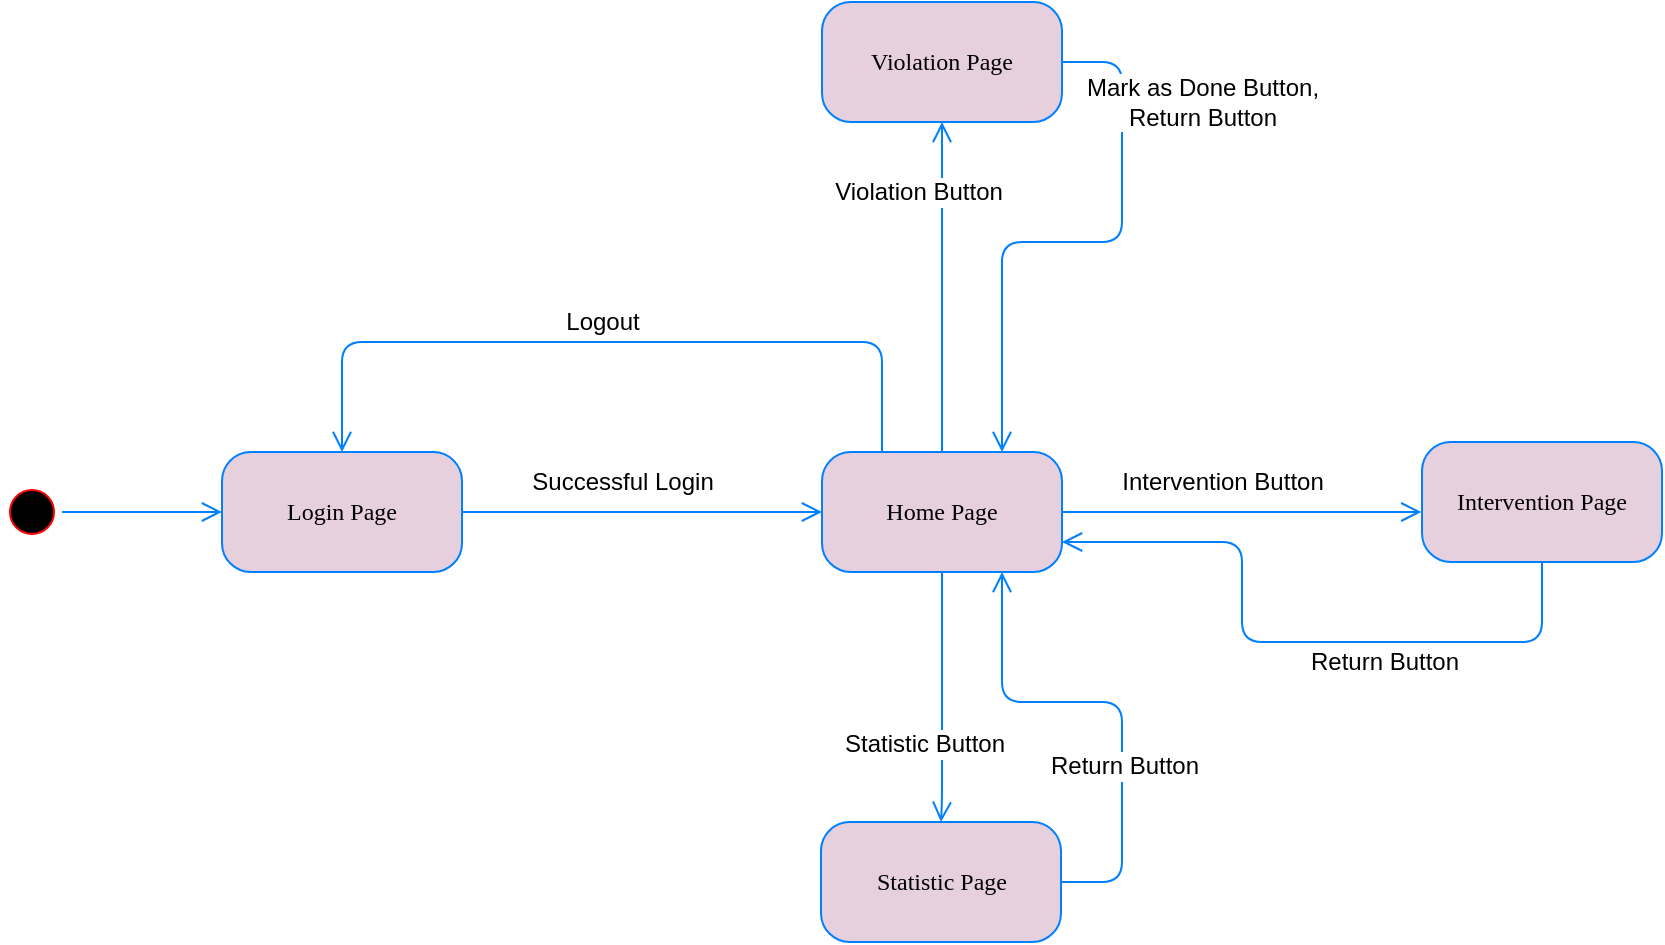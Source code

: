<mxfile version="12.3.6" type="device" pages="1"><diagram name="Page-1" id="58cdce13-f638-feb5-8d6f-7d28b1aa9fa0"><mxGraphModel dx="1707" dy="650" grid="1" gridSize="10" guides="1" tooltips="1" connect="1" arrows="1" fold="1" page="1" pageScale="1" pageWidth="1100" pageHeight="850" background="#ffffff" math="0" shadow="0"><root><mxCell id="0"/><mxCell id="1" parent="0"/><mxCell id="382b91b5511bd0f7-1" value="" style="ellipse;html=1;shape=startState;fillColor=#000000;strokeColor=#ff0000;rounded=1;shadow=0;comic=0;labelBackgroundColor=none;fontFamily=Verdana;fontSize=12;fontColor=#000000;align=center;direction=south;" parent="1" vertex="1"><mxGeometry x="80" y="340" width="30" height="30" as="geometry"/></mxCell><mxCell id="382b91b5511bd0f7-6" value="Login Page" style="rounded=1;whiteSpace=wrap;html=1;arcSize=24;fillColor=#E6D0DE;strokeColor=#007FFF;shadow=0;comic=0;labelBackgroundColor=none;fontFamily=Verdana;fontSize=12;fontColor=#000000;align=center;" parent="1" vertex="1"><mxGeometry x="190" y="325" width="120" height="60" as="geometry"/></mxCell><mxCell id="2a3bc250acf0617d-9" style="edgeStyle=orthogonalEdgeStyle;html=1;labelBackgroundColor=none;endArrow=open;endSize=8;strokeColor=#007FFF;fontFamily=Verdana;fontSize=12;align=left;" parent="1" source="382b91b5511bd0f7-1" target="382b91b5511bd0f7-6" edge="1"><mxGeometry relative="1" as="geometry"><Array as="points"><mxPoint x="130" y="355"/><mxPoint x="130" y="355"/></Array></mxGeometry></mxCell><mxCell id="po5_leEjDLQcK-4Mrb4e-5" value="Home Page" style="rounded=1;whiteSpace=wrap;html=1;arcSize=24;fillColor=#E6D0DE;strokeColor=#007FFF;shadow=0;comic=0;labelBackgroundColor=none;fontFamily=Verdana;fontSize=12;fontColor=#000000;align=center;" parent="1" vertex="1"><mxGeometry x="490" y="325" width="120" height="60" as="geometry"/></mxCell><mxCell id="po5_leEjDLQcK-4Mrb4e-6" style="edgeStyle=orthogonalEdgeStyle;html=1;labelBackgroundColor=none;endArrow=open;endSize=8;strokeColor=#007FFF;fontFamily=Verdana;fontSize=12;align=left;entryX=0;entryY=0.5;entryDx=0;entryDy=0;exitX=1;exitY=0.5;exitDx=0;exitDy=0;" parent="1" source="382b91b5511bd0f7-6" target="po5_leEjDLQcK-4Mrb4e-5" edge="1"><mxGeometry relative="1" as="geometry"><mxPoint x="350" y="375" as="sourcePoint"/><mxPoint x="200" y="365" as="targetPoint"/></mxGeometry></mxCell><mxCell id="po5_leEjDLQcK-4Mrb4e-13" value="Successful Login" style="text;html=1;resizable=0;points=[];align=center;verticalAlign=middle;labelBackgroundColor=#ffffff;" parent="po5_leEjDLQcK-4Mrb4e-6" vertex="1" connectable="0"><mxGeometry x="0.339" relative="1" as="geometry"><mxPoint x="-40.5" y="-15" as="offset"/></mxGeometry></mxCell><mxCell id="po5_leEjDLQcK-4Mrb4e-10" style="edgeStyle=orthogonalEdgeStyle;html=1;labelBackgroundColor=none;endArrow=open;endSize=8;strokeColor=#007FFF;fontFamily=Verdana;fontSize=12;align=left;entryX=0.5;entryY=0;entryDx=0;entryDy=0;exitX=0.25;exitY=0;exitDx=0;exitDy=0;" parent="1" source="po5_leEjDLQcK-4Mrb4e-5" target="382b91b5511bd0f7-6" edge="1"><mxGeometry relative="1" as="geometry"><mxPoint x="309.667" y="190" as="sourcePoint"/><mxPoint x="450" y="350" as="targetPoint"/><Array as="points"><mxPoint x="520" y="270"/><mxPoint x="250" y="270"/></Array></mxGeometry></mxCell><mxCell id="po5_leEjDLQcK-4Mrb4e-12" value="Logout" style="text;html=1;resizable=0;points=[];align=center;verticalAlign=middle;labelBackgroundColor=#ffffff;" parent="po5_leEjDLQcK-4Mrb4e-10" vertex="1" connectable="0"><mxGeometry x="-0.231" y="3" relative="1" as="geometry"><mxPoint x="-49" y="-13" as="offset"/></mxGeometry></mxCell><mxCell id="po5_leEjDLQcK-4Mrb4e-19" value="Violation Page" style="rounded=1;whiteSpace=wrap;html=1;arcSize=24;fillColor=#E6D0DE;strokeColor=#007FFF;shadow=0;comic=0;labelBackgroundColor=none;fontFamily=Verdana;fontSize=12;fontColor=#000000;align=center;" parent="1" vertex="1"><mxGeometry x="490" y="100" width="120" height="60" as="geometry"/></mxCell><mxCell id="po5_leEjDLQcK-4Mrb4e-22" style="edgeStyle=orthogonalEdgeStyle;html=1;labelBackgroundColor=none;endArrow=open;endSize=8;strokeColor=#007FFF;fontFamily=Verdana;fontSize=12;align=left;entryX=0.75;entryY=0;entryDx=0;entryDy=0;exitX=1;exitY=0.5;exitDx=0;exitDy=0;" parent="1" source="po5_leEjDLQcK-4Mrb4e-19" target="po5_leEjDLQcK-4Mrb4e-5" edge="1"><mxGeometry relative="1" as="geometry"><mxPoint x="580" y="160" as="sourcePoint"/><mxPoint x="390" y="240" as="targetPoint"/><Array as="points"><mxPoint x="640" y="130"/><mxPoint x="640" y="220"/><mxPoint x="580" y="220"/></Array></mxGeometry></mxCell><mxCell id="po5_leEjDLQcK-4Mrb4e-25" value="Statistic Page" style="rounded=1;whiteSpace=wrap;html=1;arcSize=24;fillColor=#E6D0DE;strokeColor=#007FFF;shadow=0;comic=0;labelBackgroundColor=none;fontFamily=Verdana;fontSize=12;fontColor=#000000;align=center;" parent="1" vertex="1"><mxGeometry x="489.5" y="510" width="120" height="60" as="geometry"/></mxCell><mxCell id="po5_leEjDLQcK-4Mrb4e-27" style="edgeStyle=orthogonalEdgeStyle;html=1;labelBackgroundColor=none;endArrow=open;endSize=8;strokeColor=#007FFF;fontFamily=Verdana;fontSize=12;align=left;entryX=0.5;entryY=0;entryDx=0;entryDy=0;" parent="1" source="po5_leEjDLQcK-4Mrb4e-5" target="po5_leEjDLQcK-4Mrb4e-25" edge="1"><mxGeometry relative="1" as="geometry"><mxPoint x="510" y="430" as="sourcePoint"/><mxPoint x="620" y="460" as="targetPoint"/><Array as="points"><mxPoint x="550" y="500"/><mxPoint x="550" y="500"/></Array></mxGeometry></mxCell><mxCell id="po5_leEjDLQcK-4Mrb4e-28" value="Statistic Button" style="text;html=1;resizable=0;points=[];align=center;verticalAlign=middle;labelBackgroundColor=#ffffff;" parent="po5_leEjDLQcK-4Mrb4e-27" vertex="1" connectable="0"><mxGeometry x="0.339" relative="1" as="geometry"><mxPoint x="-9.5" y="1.5" as="offset"/></mxGeometry></mxCell><mxCell id="y3kW4zL0bzf8qMdzJYYD-1" style="edgeStyle=orthogonalEdgeStyle;html=1;labelBackgroundColor=none;endArrow=open;endSize=8;strokeColor=#007FFF;fontFamily=Verdana;fontSize=12;align=left;exitX=0.5;exitY=0;exitDx=0;exitDy=0;entryX=0.5;entryY=1;entryDx=0;entryDy=0;" edge="1" parent="1" source="po5_leEjDLQcK-4Mrb4e-5" target="po5_leEjDLQcK-4Mrb4e-19"><mxGeometry relative="1" as="geometry"><mxPoint x="590" y="170" as="sourcePoint"/><mxPoint x="550" y="190" as="targetPoint"/><Array as="points"/></mxGeometry></mxCell><mxCell id="y3kW4zL0bzf8qMdzJYYD-2" value="Mark as Done Button,&lt;br&gt;Return Button" style="text;html=1;resizable=0;points=[];align=center;verticalAlign=middle;labelBackgroundColor=#ffffff;" vertex="1" connectable="0" parent="y3kW4zL0bzf8qMdzJYYD-1"><mxGeometry x="0.339" relative="1" as="geometry"><mxPoint x="130" y="-65" as="offset"/></mxGeometry></mxCell><mxCell id="y3kW4zL0bzf8qMdzJYYD-3" value="Violation Button" style="text;html=1;resizable=0;points=[];align=center;verticalAlign=middle;labelBackgroundColor=#ffffff;" vertex="1" connectable="0" parent="1"><mxGeometry x="559.907" y="209.988" as="geometry"><mxPoint x="-22" y="-15" as="offset"/></mxGeometry></mxCell><mxCell id="y3kW4zL0bzf8qMdzJYYD-5" style="edgeStyle=orthogonalEdgeStyle;html=1;labelBackgroundColor=none;endArrow=open;endSize=8;strokeColor=#007FFF;fontFamily=Verdana;fontSize=12;align=left;exitX=1;exitY=0.5;exitDx=0;exitDy=0;entryX=0.75;entryY=1;entryDx=0;entryDy=0;" edge="1" parent="1" source="po5_leEjDLQcK-4Mrb4e-25" target="po5_leEjDLQcK-4Mrb4e-5"><mxGeometry relative="1" as="geometry"><mxPoint x="619.667" y="140" as="sourcePoint"/><mxPoint x="580" y="420" as="targetPoint"/><Array as="points"><mxPoint x="640" y="540"/><mxPoint x="640" y="450"/><mxPoint x="580" y="450"/></Array></mxGeometry></mxCell><mxCell id="y3kW4zL0bzf8qMdzJYYD-6" value="Return Button" style="text;html=1;resizable=0;points=[];align=center;verticalAlign=middle;labelBackgroundColor=#ffffff;" vertex="1" connectable="0" parent="1"><mxGeometry x="650.167" y="479.833" as="geometry"><mxPoint x="-9.5" y="1.5" as="offset"/></mxGeometry></mxCell><mxCell id="y3kW4zL0bzf8qMdzJYYD-7" value="Intervention Page" style="rounded=1;whiteSpace=wrap;html=1;arcSize=24;fillColor=#E6D0DE;strokeColor=#007FFF;shadow=0;comic=0;labelBackgroundColor=none;fontFamily=Verdana;fontSize=12;fontColor=#000000;align=center;" vertex="1" parent="1"><mxGeometry x="790" y="320" width="120" height="60" as="geometry"/></mxCell><mxCell id="y3kW4zL0bzf8qMdzJYYD-8" style="edgeStyle=orthogonalEdgeStyle;html=1;labelBackgroundColor=none;endArrow=open;endSize=8;strokeColor=#007FFF;fontFamily=Verdana;fontSize=12;align=left;entryX=0;entryY=0.5;entryDx=0;entryDy=0;exitX=1;exitY=0.5;exitDx=0;exitDy=0;" edge="1" parent="1"><mxGeometry relative="1" as="geometry"><mxPoint x="609.667" y="355" as="sourcePoint"/><mxPoint x="789.667" y="355" as="targetPoint"/></mxGeometry></mxCell><mxCell id="y3kW4zL0bzf8qMdzJYYD-9" value="Intervention Button" style="text;html=1;resizable=0;points=[];align=center;verticalAlign=middle;labelBackgroundColor=#ffffff;" vertex="1" connectable="0" parent="y3kW4zL0bzf8qMdzJYYD-8"><mxGeometry x="0.339" relative="1" as="geometry"><mxPoint x="-40.5" y="-15" as="offset"/></mxGeometry></mxCell><mxCell id="y3kW4zL0bzf8qMdzJYYD-10" style="edgeStyle=orthogonalEdgeStyle;html=1;labelBackgroundColor=none;endArrow=open;endSize=8;strokeColor=#007FFF;fontFamily=Verdana;fontSize=12;align=left;entryX=1;entryY=0.75;entryDx=0;entryDy=0;exitX=0.5;exitY=1;exitDx=0;exitDy=0;" edge="1" parent="1" source="y3kW4zL0bzf8qMdzJYYD-7" target="po5_leEjDLQcK-4Mrb4e-5"><mxGeometry relative="1" as="geometry"><mxPoint x="830.167" y="480" as="sourcePoint"/><mxPoint x="1010.167" y="480" as="targetPoint"/><Array as="points"><mxPoint x="850" y="420"/><mxPoint x="700" y="420"/><mxPoint x="700" y="370"/></Array></mxGeometry></mxCell><mxCell id="y3kW4zL0bzf8qMdzJYYD-11" value="Return Button" style="text;html=1;resizable=0;points=[];align=center;verticalAlign=middle;labelBackgroundColor=#ffffff;" vertex="1" connectable="0" parent="y3kW4zL0bzf8qMdzJYYD-10"><mxGeometry x="0.339" relative="1" as="geometry"><mxPoint x="70.5" y="41" as="offset"/></mxGeometry></mxCell></root></mxGraphModel></diagram></mxfile>